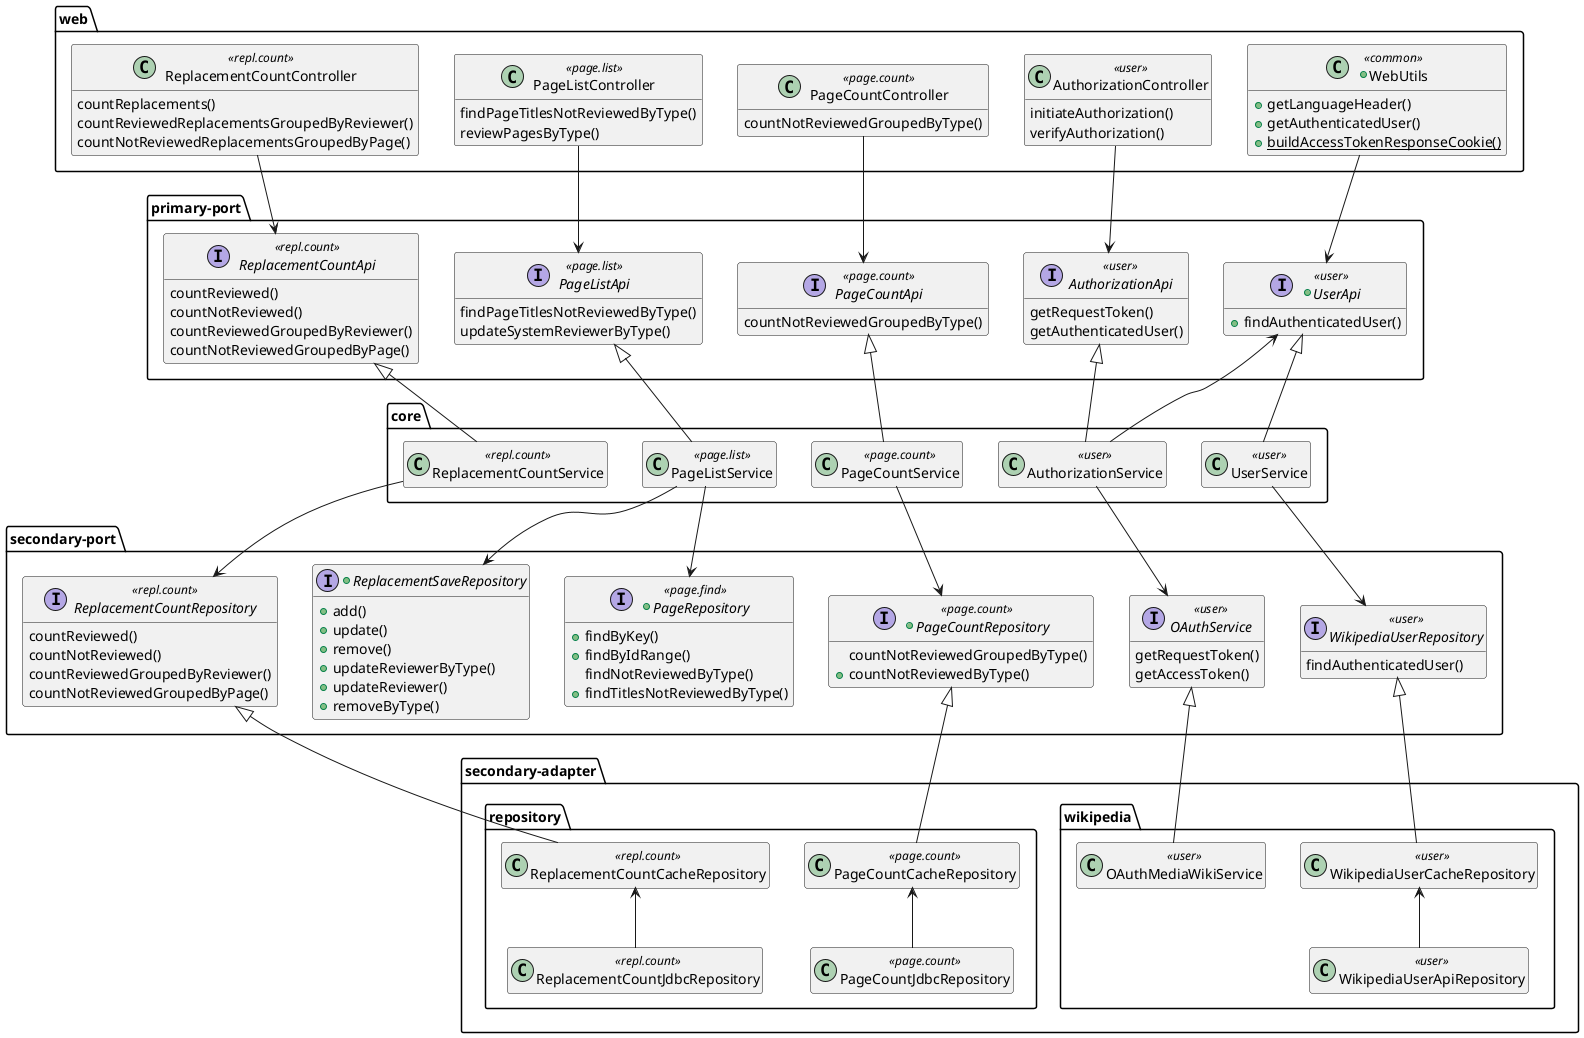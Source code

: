 @startuml

hide empty members

'USER

package web {
  +class WebUtils <<common>> {
    +getLanguageHeader()
    +getAuthenticatedUser()
    +{static}buildAccessTokenResponseCookie()
  }

  class AuthorizationController <<user>> {
    initiateAuthorization()
    verifyAuthorization()
  }
}

package primary-port {
  interface AuthorizationApi <<user>> {
    getRequestToken()
    getAuthenticatedUser()
  }

  +interface UserApi <<user>> {
    +findAuthenticatedUser()
  }
}

package core {
  class AuthorizationService <<user>>
  class UserService <<user>>
}

package secondary-port {
  interface OAuthService <<user>> {
    getRequestToken()
    getAccessToken()
  }

  interface WikipediaUserRepository <<user>> {
    findAuthenticatedUser()
  }
}

package secondary-adapter {
  package wikipedia {
    class OAuthMediaWikiService <<user>>
    class WikipediaUserApiRepository <<user>>
    class WikipediaUserCacheRepository <<user>>
  }
}

AuthorizationController --> AuthorizationApi
AuthorizationApi <|-- AuthorizationService
WebUtils --> UserApi
UserApi <-- AuthorizationService
AuthorizationService --> OAuthService
UserApi <|-- UserService
UserService --> WikipediaUserRepository
OAuthService <|-- OAuthMediaWikiService
WikipediaUserRepository <|-- WikipediaUserCacheRepository
WikipediaUserCacheRepository <-- WikipediaUserApiRepository

'PAGE COUNT

package web {
  class PageCountController <<page.count>> {
    countNotReviewedGroupedByType()
  }
}

package primary-port {
  interface PageCountApi <<page.count>> {
    countNotReviewedGroupedByType()
  }
}

package core {
  class PageCountService <<page.count>>
}

package secondary-port {
  +interface PageCountRepository <<page.count>> {
    countNotReviewedGroupedByType()
    +countNotReviewedByType()
  }
}

package secondary-adapter {
  package repository {
    class PageCountCacheRepository <<page.count>>
    class PageCountJdbcRepository <<page.count>>
  }
}

PageCountController --> PageCountApi
PageCountApi <|-- PageCountService
PageCountService --> PageCountRepository
PageCountRepository <|-- PageCountCacheRepository
PageCountCacheRepository <-- PageCountJdbcRepository

'PAGE LIST

package web {
  class PageListController <<page.list>> {
    findPageTitlesNotReviewedByType()
    reviewPagesByType()
  }
}

package primary-port {
  interface PageListApi <<page.list>> {
    findPageTitlesNotReviewedByType()
    updateSystemReviewerByType()
  }
}

package core {
  class PageListService <<page.list>>
}

PageListController --> PageListApi
PageListApi <|-- PageListService

'PAGE FIND - TODO
'TODO PageCountRepository es usado por ReviewTypeFinder y ReviewNoTypeFinder

package secondary-port {
  +interface PageRepository <<page.find>> {
    +findByKey()
    +findByIdRange()
    findNotReviewedByType()
    +findTitlesNotReviewedByType()
    'TODO También usan: ReviewXxxFinder y PageBatch/IndexService
  }
}

PageListService --> PageRepository

'REPLACEMENT COUNT

package web {
  class ReplacementCountController <<repl.count>> {
    countReplacements()
    countReviewedReplacementsGroupedByReviewer()
    countNotReviewedReplacementsGroupedByPage()
  }
}

package primary-port {
  interface ReplacementCountApi <<repl.count>> {
    countReviewed()
    countNotReviewed()
    countReviewedGroupedByReviewer()
    countNotReviewedGroupedByPage()
  }
}

package core {
  class ReplacementCountService <<repl.count>>
}

package secondary-port {
  interface ReplacementCountRepository <<repl.count>> {
    countReviewed()
    countNotReviewed()
    countReviewedGroupedByReviewer()
    countNotReviewedGroupedByPage()
  }
}

package secondary-adapter {
  package repository {
    class ReplacementCountCacheRepository <<repl.count>>
    class ReplacementCountJdbcRepository <<repl.count>>
  }
}

ReplacementCountController --> ReplacementCountApi
ReplacementCountApi <|-- ReplacementCountService
ReplacementCountService --> ReplacementCountRepository
ReplacementCountRepository <|-- ReplacementCountCacheRepository
ReplacementCountCacheRepository <-- ReplacementCountJdbcRepository

'REPLACEMENT SAVE - TODO

package secondary-port {
  +interface ReplacementSaveRepository {
    +add()
    +update()
    +remove()
    +updateReviewerByType()
    +updateReviewer()
    +removeByType()
    'TODO También lo usan ReviewTypeFinder, ReplacementTypeSaveService, PageSaveJdbcRepository
    'TODO y  ReplacementSaveXxxRepository
  }
}

PageListService --> ReplacementSaveRepository

@enduml
